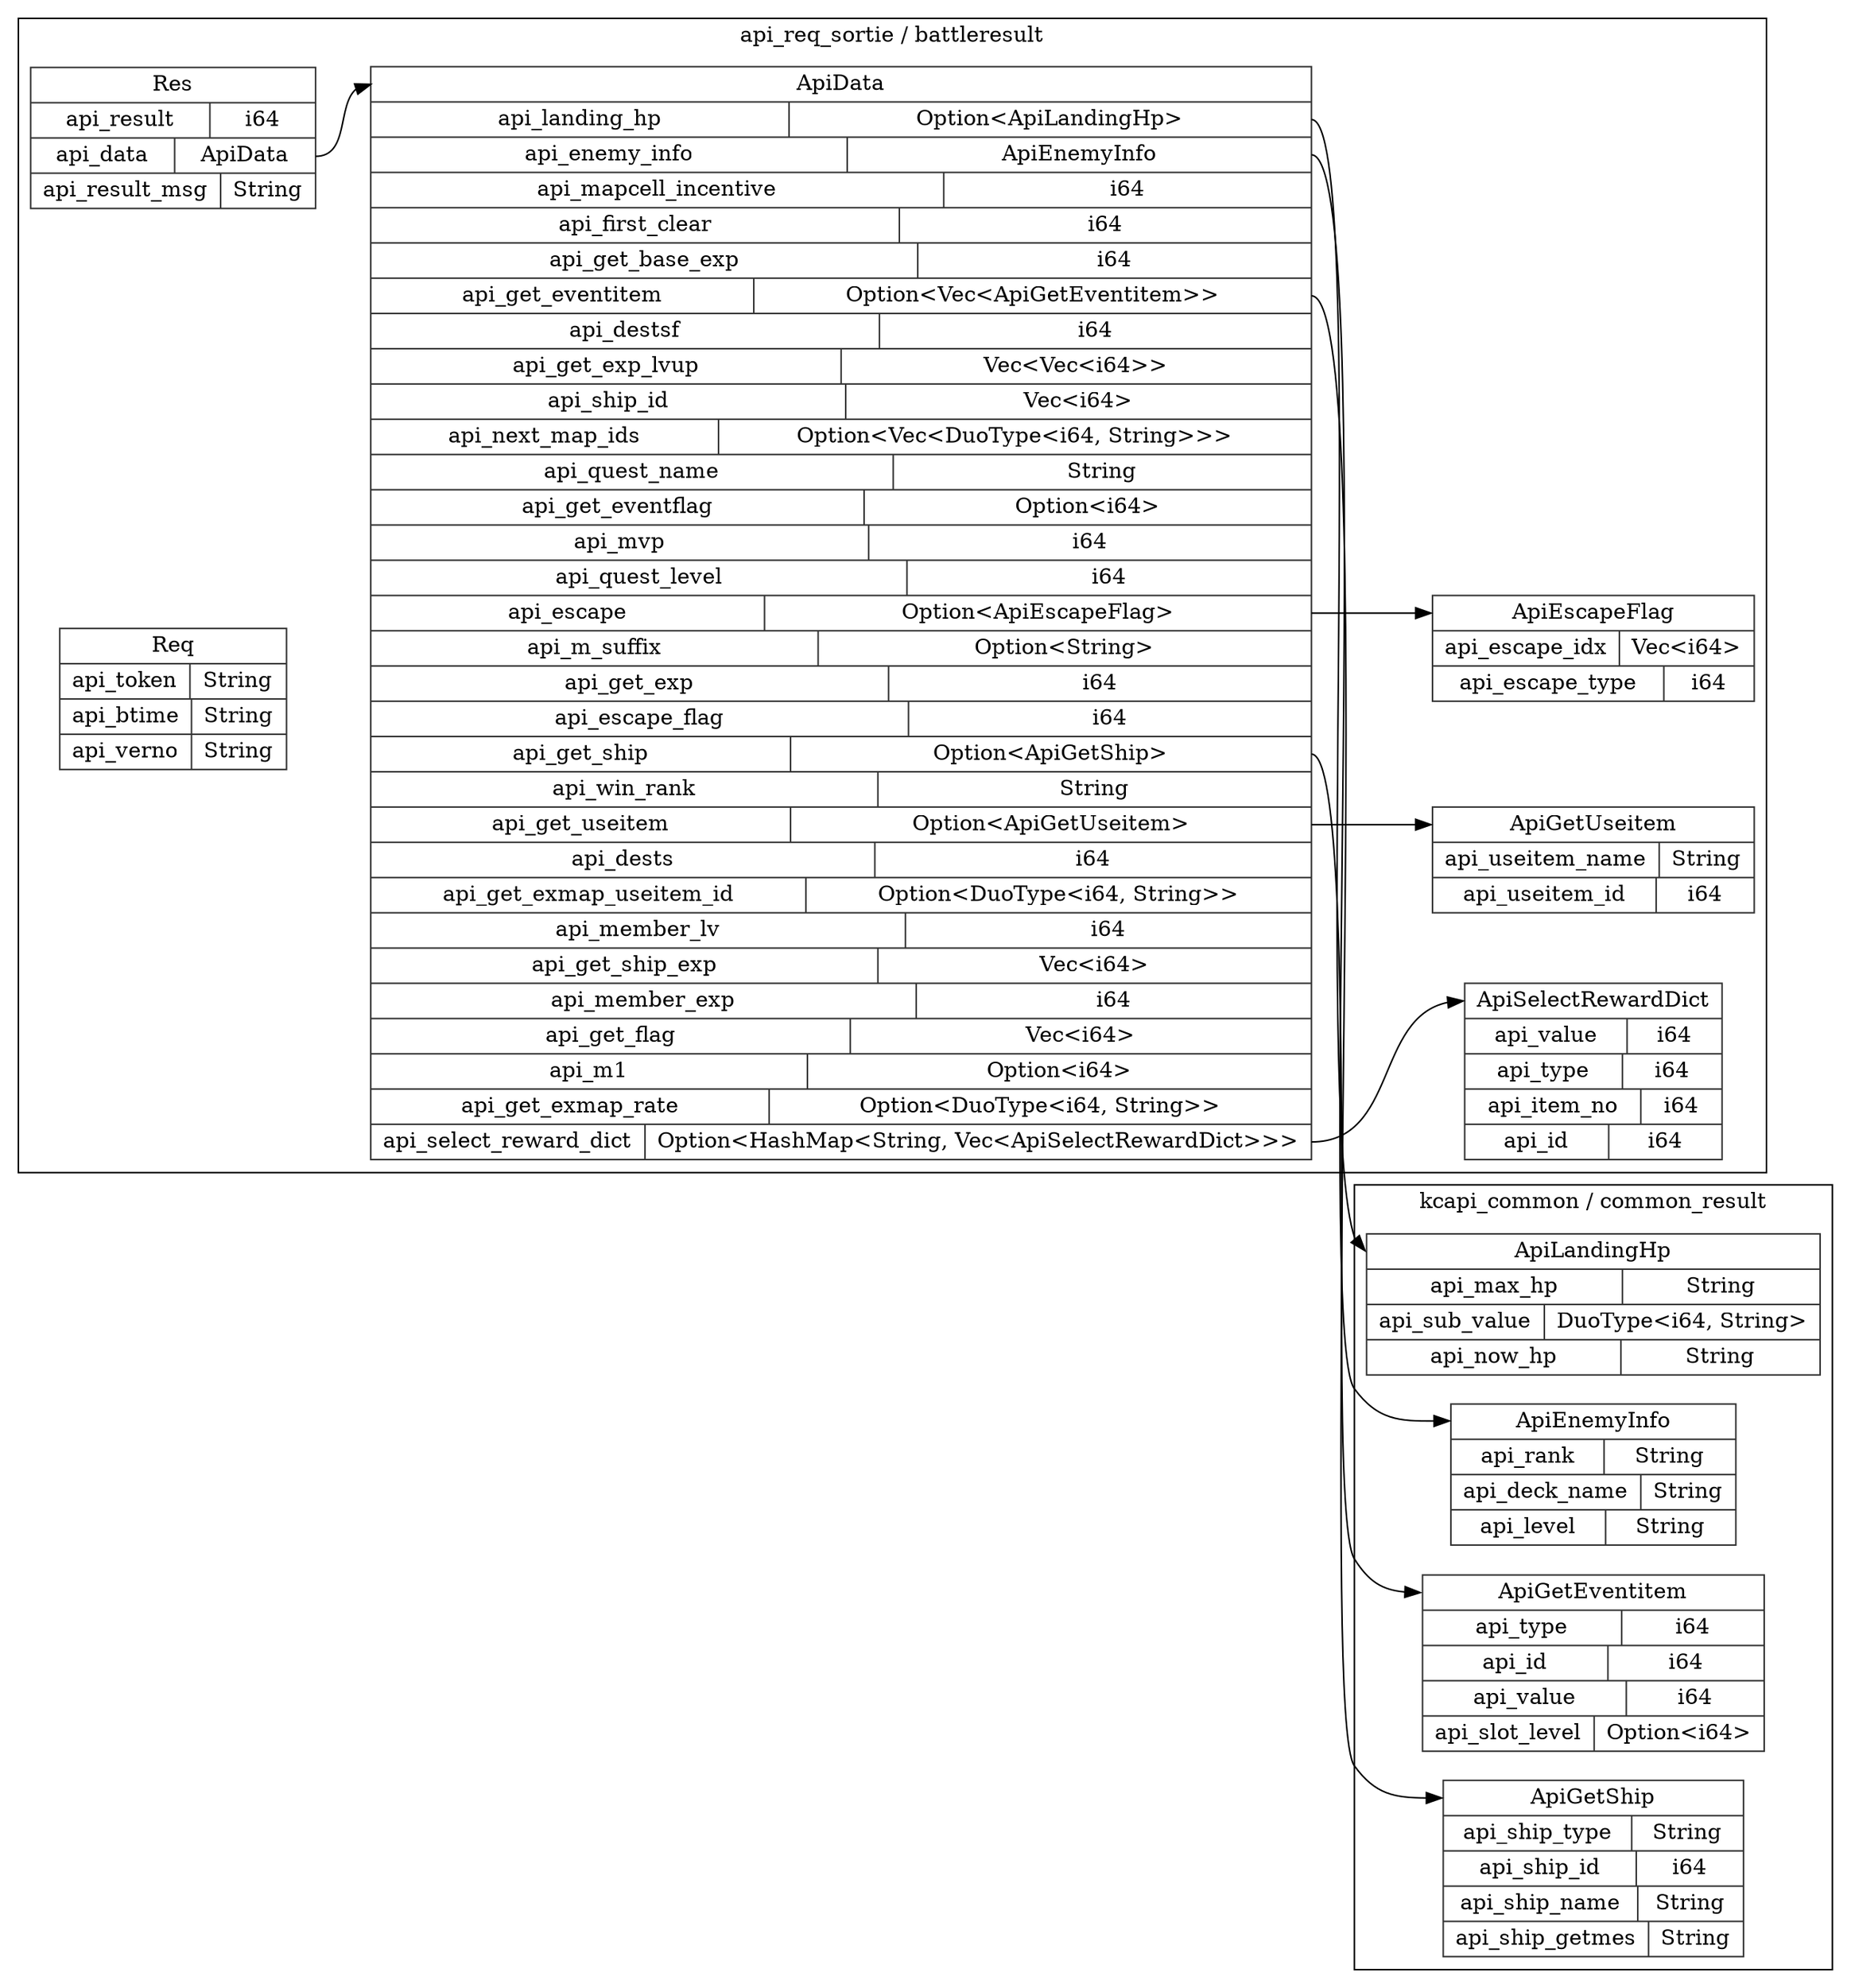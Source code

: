 digraph {
  rankdir=LR;
  subgraph cluster_0 {
    label="api_req_sortie / battleresult";
    node [style="filled", color=white, style="solid", color=gray20];
    api_req_sortie__battleresult__ApiData [label="<ApiData> ApiData  | { api_landing_hp | <api_landing_hp> Option\<ApiLandingHp\> } | { api_enemy_info | <api_enemy_info> ApiEnemyInfo } | { api_mapcell_incentive | <api_mapcell_incentive> i64 } | { api_first_clear | <api_first_clear> i64 } | { api_get_base_exp | <api_get_base_exp> i64 } | { api_get_eventitem | <api_get_eventitem> Option\<Vec\<ApiGetEventitem\>\> } | { api_destsf | <api_destsf> i64 } | { api_get_exp_lvup | <api_get_exp_lvup> Vec\<Vec\<i64\>\> } | { api_ship_id | <api_ship_id> Vec\<i64\> } | { api_next_map_ids | <api_next_map_ids> Option\<Vec\<DuoType\<i64, String\>\>\> } | { api_quest_name | <api_quest_name> String } | { api_get_eventflag | <api_get_eventflag> Option\<i64\> } | { api_mvp | <api_mvp> i64 } | { api_quest_level | <api_quest_level> i64 } | { api_escape | <api_escape> Option\<ApiEscapeFlag\> } | { api_m_suffix | <api_m_suffix> Option\<String\> } | { api_get_exp | <api_get_exp> i64 } | { api_escape_flag | <api_escape_flag> i64 } | { api_get_ship | <api_get_ship> Option\<ApiGetShip\> } | { api_win_rank | <api_win_rank> String } | { api_get_useitem | <api_get_useitem> Option\<ApiGetUseitem\> } | { api_dests | <api_dests> i64 } | { api_get_exmap_useitem_id | <api_get_exmap_useitem_id> Option\<DuoType\<i64, String\>\> } | { api_member_lv | <api_member_lv> i64 } | { api_get_ship_exp | <api_get_ship_exp> Vec\<i64\> } | { api_member_exp | <api_member_exp> i64 } | { api_get_flag | <api_get_flag> Vec\<i64\> } | { api_m1 | <api_m1> Option\<i64\> } | { api_get_exmap_rate | <api_get_exmap_rate> Option\<DuoType\<i64, String\>\> } | { api_select_reward_dict | <api_select_reward_dict> Option\<HashMap\<String, Vec\<ApiSelectRewardDict\>\>\> }", shape=record];
    api_req_sortie__battleresult__ApiEscapeFlag;
    api_req_sortie__battleresult__ApiData:api_escape:e -> api_req_sortie__battleresult__ApiEscapeFlag:ApiEscapeFlag:w;
    api_req_sortie__battleresult__ApiGetUseitem;
    api_req_sortie__battleresult__ApiData:api_get_useitem:e -> api_req_sortie__battleresult__ApiGetUseitem:ApiGetUseitem:w;
    api_req_sortie__battleresult__ApiSelectRewardDict;
    api_req_sortie__battleresult__ApiData:api_select_reward_dict:e -> api_req_sortie__battleresult__ApiSelectRewardDict:ApiSelectRewardDict:w;
    api_req_sortie__battleresult__Res [label="<Res> Res  | { api_result | <api_result> i64 } | { api_data | <api_data> ApiData } | { api_result_msg | <api_result_msg> String }", shape=record];
    api_req_sortie__battleresult__Res:api_data:e -> api_req_sortie__battleresult__ApiData:ApiData:w;
    api_req_sortie__battleresult__Req [label="<Req> Req  | { api_token | <api_token> String } | { api_btime | <api_btime> String } | { api_verno | <api_verno> String }", shape=record];
    api_req_sortie__battleresult__ApiGetUseitem [label="<ApiGetUseitem> ApiGetUseitem  | { api_useitem_name | <api_useitem_name> String } | { api_useitem_id | <api_useitem_id> i64 }", shape=record];
    api_req_sortie__battleresult__ApiSelectRewardDict [label="<ApiSelectRewardDict> ApiSelectRewardDict  | { api_value | <api_value> i64 } | { api_type | <api_type> i64 } | { api_item_no | <api_item_no> i64 } | { api_id | <api_id> i64 }", shape=record];
    api_req_sortie__battleresult__ApiEscapeFlag [label="<ApiEscapeFlag> ApiEscapeFlag  | { api_escape_idx | <api_escape_idx> Vec\<i64\> } | { api_escape_type | <api_escape_type> i64 }", shape=record];
  }
  subgraph cluster_1 {
    label="kcapi_common / common_result";
    node [style="filled", color=white, style="solid", color=gray20];
    kcapi_common__common_result__ApiLandingHp [label="<ApiLandingHp> ApiLandingHp  | { api_max_hp | <api_max_hp> String } | { api_sub_value | <api_sub_value> DuoType\<i64, String\> } | { api_now_hp | <api_now_hp> String }", shape=record];
    kcapi_common__common_result__ApiEnemyInfo [label="<ApiEnemyInfo> ApiEnemyInfo  | { api_rank | <api_rank> String } | { api_deck_name | <api_deck_name> String } | { api_level | <api_level> String }", shape=record];
    kcapi_common__common_result__ApiGetEventitem [label="<ApiGetEventitem> ApiGetEventitem  | { api_type | <api_type> i64 } | { api_id | <api_id> i64 } | { api_value | <api_value> i64 } | { api_slot_level | <api_slot_level> Option\<i64\> }", shape=record];
    kcapi_common__common_result__ApiGetShip [label="<ApiGetShip> ApiGetShip  | { api_ship_type | <api_ship_type> String } | { api_ship_id | <api_ship_id> i64 } | { api_ship_name | <api_ship_name> String } | { api_ship_getmes | <api_ship_getmes> String }", shape=record];
  }
  api_req_sortie__battleresult__ApiData:api_landing_hp:e -> kcapi_common__common_result__ApiLandingHp:ApiLandingHp:w;
  api_req_sortie__battleresult__ApiData:api_enemy_info:e -> kcapi_common__common_result__ApiEnemyInfo:ApiEnemyInfo:w;
  api_req_sortie__battleresult__ApiData:api_get_eventitem:e -> kcapi_common__common_result__ApiGetEventitem:ApiGetEventitem:w;
  api_req_sortie__battleresult__ApiData:api_get_ship:e -> kcapi_common__common_result__ApiGetShip:ApiGetShip:w;
}
